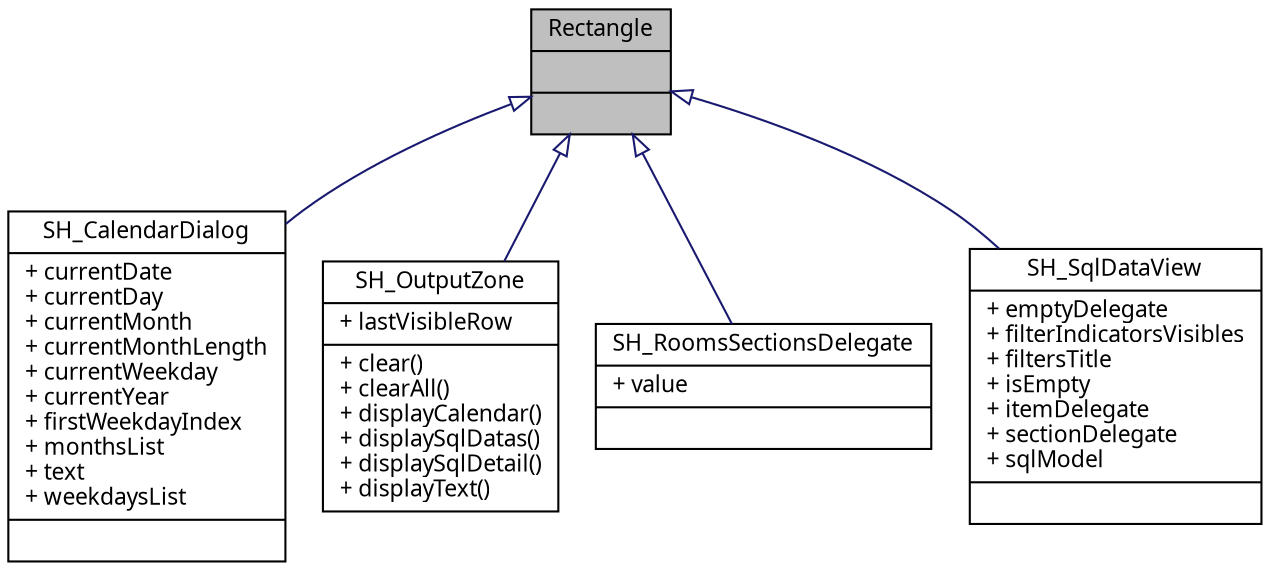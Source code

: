 digraph "Rectangle"
{
 // INTERACTIVE_SVG=YES
  bgcolor="transparent";
  edge [fontname="Verdana",fontsize="11",labelfontname="Verdana",labelfontsize="11"];
  node [fontname="Verdana",fontsize="11",shape=record];
  Node1 [label="{Rectangle\n||}",height=0.2,width=0.4,color="black", fillcolor="grey75", style="filled" fontcolor="black"];
  Node1 -> Node2 [dir="back",color="midnightblue",fontsize="11",style="solid",arrowtail="onormal",fontname="Verdana"];
  Node2 [label="{SH_CalendarDialog\n|+ currentDate\l+ currentDay\l+ currentMonth\l+ currentMonthLength\l+ currentWeekday\l+ currentYear\l+ firstWeekdayIndex\l+ monthsList\l+ text\l+ weekdaysList\l|}",height=0.2,width=0.4,color="black",URL="$classSH__CalendarDialog.html"];
  Node1 -> Node3 [dir="back",color="midnightblue",fontsize="11",style="solid",arrowtail="onormal",fontname="Verdana"];
  Node3 [label="{SH_OutputZone\n|+ lastVisibleRow\l|+ clear()\l+ clearAll()\l+ displayCalendar()\l+ displaySqlDatas()\l+ displaySqlDetail()\l+ displayText()\l}",height=0.2,width=0.4,color="black",URL="$classSH__OutputZone.html"];
  Node1 -> Node4 [dir="back",color="midnightblue",fontsize="11",style="solid",arrowtail="onormal",fontname="Verdana"];
  Node4 [label="{SH_RoomsSectionsDelegate\n|+ value\l|}",height=0.2,width=0.4,color="black",URL="$classSH__RoomsSectionsDelegate.html"];
  Node1 -> Node5 [dir="back",color="midnightblue",fontsize="11",style="solid",arrowtail="onormal",fontname="Verdana"];
  Node5 [label="{SH_SqlDataView\n|+ emptyDelegate\l+ filterIndicatorsVisibles\l+ filtersTitle\l+ isEmpty\l+ itemDelegate\l+ sectionDelegate\l+ sqlModel\l|}",height=0.2,width=0.4,color="black",URL="$classSH__SqlDataView.html"];
}
